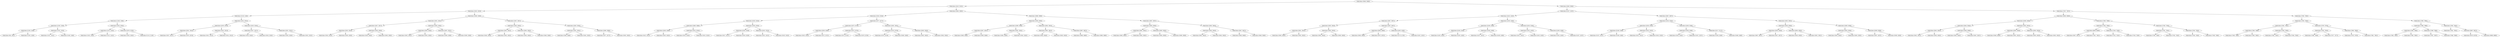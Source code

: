 digraph G{
1998921274 [label="Node{data=[3949, 3949]}"]
1998921274 -> 1494119640
1494119640 [label="Node{data=[3410, 3410]}"]
1494119640 -> 1904937645
1904937645 [label="Node{data=[2923, 2923]}"]
1904937645 -> 1432785955
1432785955 [label="Node{data=[2158, 2158]}"]
1432785955 -> 174949499
174949499 [label="Node{data=[1349, 1349]}"]
174949499 -> 544180570
544180570 [label="Node{data=[1330, 1330]}"]
544180570 -> 160969112
160969112 [label="Node{data=[1328, 1328]}"]
160969112 -> 1748925188
1748925188 [label="Node{data=[841, 841]}"]
160969112 -> 244737060
244737060 [label="Node{data=[1329, 1329]}"]
544180570 -> 1391397365
1391397365 [label="Node{data=[1332, 1332]}"]
1391397365 -> 439613121
439613121 [label="Node{data=[1331, 1331]}"]
1391397365 -> 21907672
21907672 [label="Node{data=[1348, 1348]}"]
174949499 -> 1019521937
1019521937 [label="Node{data=[2033, 2033]}"]
1019521937 -> 382647645
382647645 [label="Node{data=[1410, 1410]}"]
382647645 -> 332317883
332317883 [label="Node{data=[1350, 1350]}"]
382647645 -> 1614108306
1614108306 [label="Node{data=[1415, 1415]}"]
1019521937 -> 2033508646
2033508646 [label="Node{data=[2078, 2078]}"]
2033508646 -> 443780872
443780872 [label="Node{data=[2053, 2053]}"]
2033508646 -> 2138926049
2138926049 [label="Node{data=[2119, 2119]}"]
1432785955 -> 892740442
892740442 [label="Node{data=[2915, 2915]}"]
892740442 -> 1800788235
1800788235 [label="Node{data=[2879, 2879]}"]
1800788235 -> 1834483878
1834483878 [label="Node{data=[2841, 2841]}"]
1834483878 -> 2045664399
2045664399 [label="Node{data=[2827, 2827]}"]
1834483878 -> 2110163995
2110163995 [label="Node{data=[2870, 2870]}"]
1800788235 -> 941530921
941530921 [label="Node{data=[2913, 2913]}"]
941530921 -> 359593404
359593404 [label="Node{data=[2912, 2912]}"]
941530921 -> 510646714
510646714 [label="Node{data=[2914, 2914]}"]
892740442 -> 1468016696
1468016696 [label="Node{data=[2919, 2919]}"]
1468016696 -> 464196150
464196150 [label="Node{data=[2917, 2917]}"]
464196150 -> 2030753770
2030753770 [label="Node{data=[2916, 2916]}"]
464196150 -> 432563064
432563064 [label="Node{data=[2918, 2918]}"]
1468016696 -> 1331648913
1331648913 [label="Node{data=[2921, 2921]}"]
1331648913 -> 212261102
212261102 [label="Node{data=[2920, 2920]}"]
1331648913 -> 599583511
599583511 [label="Node{data=[2922, 2922]}"]
1904937645 -> 2041941947
2041941947 [label="Node{data=[2939, 2939]}"]
2041941947 -> 1276363469
1276363469 [label="Node{data=[2931, 2931]}"]
1276363469 -> 1984430601
1984430601 [label="Node{data=[2927, 2927]}"]
1984430601 -> 854113156
854113156 [label="Node{data=[2925, 2925]}"]
854113156 -> 1744118325
1744118325 [label="Node{data=[2924, 2924]}"]
854113156 -> 891457964
891457964 [label="Node{data=[2926, 2926]}"]
1984430601 -> 55346507
55346507 [label="Node{data=[2929, 2929]}"]
55346507 -> 1947150909
1947150909 [label="Node{data=[2928, 2928]}"]
55346507 -> 983910915
983910915 [label="Node{data=[2930, 2930]}"]
1276363469 -> 455807754
455807754 [label="Node{data=[2935, 2935]}"]
455807754 -> 2083171321
2083171321 [label="Node{data=[2933, 2933]}"]
2083171321 -> 1903769731
1903769731 [label="Node{data=[2932, 2932]}"]
2083171321 -> 1637650941
1637650941 [label="Node{data=[2934, 2934]}"]
455807754 -> 577531271
577531271 [label="Node{data=[2937, 2937]}"]
577531271 -> 187727696
187727696 [label="Node{data=[2936, 2936]}"]
577531271 -> 859169685
859169685 [label="Node{data=[2938, 2938]}"]
2041941947 -> 916692855
916692855 [label="Node{data=[2947, 2947]}"]
916692855 -> 2011352177
2011352177 [label="Node{data=[2943, 2943]}"]
2011352177 -> 2141255458
2141255458 [label="Node{data=[2941, 2941]}"]
2141255458 -> 1670744584
1670744584 [label="Node{data=[2940, 2940]}"]
2141255458 -> 1239935274
1239935274 [label="Node{data=[2942, 2942]}"]
2011352177 -> 671560995
671560995 [label="Node{data=[2945, 2945]}"]
671560995 -> 1357307622
1357307622 [label="Node{data=[2944, 2944]}"]
671560995 -> 527227704
527227704 [label="Node{data=[2946, 2946]}"]
916692855 -> 1765068614
1765068614 [label="Node{data=[2953, 2953]}"]
1765068614 -> 2014007662
2014007662 [label="Node{data=[2951, 2951]}"]
2014007662 -> 511484263
511484263 [label="Node{data=[2948, 2948]}"]
2014007662 -> 1739590795
1739590795 [label="Node{data=[2952, 2952]}"]
1765068614 -> 682734020
682734020 [label="Node{data=[2990, 2990]}"]
682734020 -> 169022877
169022877 [label="Node{data=[2977, 2977]}"]
682734020 -> 1906309665
1906309665 [label="Node{data=[3392, 3392]}"]
1494119640 -> 380396749
380396749 [label="Node{data=[3585, 3585]}"]
380396749 -> 859228237
859228237 [label="Node{data=[3534, 3534]}"]
859228237 -> 555457611
555457611 [label="Node{data=[3526, 3526]}"]
555457611 -> 794502331
794502331 [label="Node{data=[3489, 3489]}"]
794502331 -> 1520740241
1520740241 [label="Node{data=[3436, 3436]}"]
1520740241 -> 1607825448
1607825448 [label="Node{data=[3422, 3422]}"]
1520740241 -> 584142429
584142429 [label="Node{data=[3453, 3453]}"]
794502331 -> 1415174208
1415174208 [label="Node{data=[3524, 3524]}"]
1415174208 -> 733898101
733898101 [label="Node{data=[3520, 3520]}"]
1415174208 -> 1600015378
1600015378 [label="Node{data=[3525, 3525]}"]
555457611 -> 2010468866
2010468866 [label="Node{data=[3530, 3530]}"]
2010468866 -> 1842614112
1842614112 [label="Node{data=[3528, 3528]}"]
1842614112 -> 899242594
899242594 [label="Node{data=[3527, 3527]}"]
1842614112 -> 411741727
411741727 [label="Node{data=[3529, 3529]}"]
2010468866 -> 1167243854
1167243854 [label="Node{data=[3532, 3532]}"]
1167243854 -> 149947027
149947027 [label="Node{data=[3531, 3531]}"]
1167243854 -> 2009400229
2009400229 [label="Node{data=[3533, 3533]}"]
859228237 -> 988979476
988979476 [label="Node{data=[3577, 3577]}"]
988979476 -> 1793211598
1793211598 [label="Node{data=[3573, 3573]}"]
1793211598 -> 1653497755
1653497755 [label="Node{data=[3536, 3536]}"]
1653497755 -> 1024041028
1024041028 [label="Node{data=[3535, 3535]}"]
1653497755 -> 316431600
316431600 [label="Node{data=[3572, 3572]}"]
1793211598 -> 1763907113
1763907113 [label="Node{data=[3575, 3575]}"]
1763907113 -> 2034368017
2034368017 [label="Node{data=[3574, 3574]}"]
1763907113 -> 154823421
154823421 [label="Node{data=[3576, 3576]}"]
988979476 -> 2045877494
2045877494 [label="Node{data=[3581, 3581]}"]
2045877494 -> 143810495
143810495 [label="Node{data=[3579, 3579]}"]
143810495 -> 2127923658
2127923658 [label="Node{data=[3578, 3578]}"]
143810495 -> 618817903
618817903 [label="Node{data=[3580, 3580]}"]
2045877494 -> 1359042345
1359042345 [label="Node{data=[3583, 3583]}"]
1359042345 -> 1265927441
1265927441 [label="Node{data=[3582, 3582]}"]
1359042345 -> 423485036
423485036 [label="Node{data=[3584, 3584]}"]
380396749 -> 782460213
782460213 [label="Node{data=[3899, 3899]}"]
782460213 -> 1975568343
1975568343 [label="Node{data=[3593, 3593]}"]
1975568343 -> 452167795
452167795 [label="Node{data=[3589, 3589]}"]
452167795 -> 1842015231
1842015231 [label="Node{data=[3587, 3587]}"]
1842015231 -> 1484104126
1484104126 [label="Node{data=[3586, 3586]}"]
1842015231 -> 729295640
729295640 [label="Node{data=[3588, 3588]}"]
452167795 -> 768515604
768515604 [label="Node{data=[3591, 3591]}"]
768515604 -> 392236353
392236353 [label="Node{data=[3590, 3590]}"]
768515604 -> 1659647554
1659647554 [label="Node{data=[3592, 3592]}"]
1975568343 -> 145158636
145158636 [label="Node{data=[3842, 3842]}"]
145158636 -> 1363275986
1363275986 [label="Node{data=[3801, 3801]}"]
1363275986 -> 1322640574
1322640574 [label="Node{data=[3640, 3640]}"]
1363275986 -> 1300796672
1300796672 [label="Node{data=[3826, 3826]}"]
145158636 -> 1922966732
1922966732 [label="Node{data=[3897, 3897]}"]
1922966732 -> 747081005
747081005 [label="Node{data=[3896, 3896]}"]
1922966732 -> 1301707799
1301707799 [label="Node{data=[3898, 3898]}"]
782460213 -> 1153417264
1153417264 [label="Node{data=[3907, 3907]}"]
1153417264 -> 1199846447
1199846447 [label="Node{data=[3903, 3903]}"]
1199846447 -> 1476011799
1476011799 [label="Node{data=[3901, 3901]}"]
1476011799 -> 695377723
695377723 [label="Node{data=[3900, 3900]}"]
1476011799 -> 326530149
326530149 [label="Node{data=[3902, 3902]}"]
1199846447 -> 1974804328
1974804328 [label="Node{data=[3905, 3905]}"]
1974804328 -> 1945197654
1945197654 [label="Node{data=[3904, 3904]}"]
1974804328 -> 1313316436
1313316436 [label="Node{data=[3906, 3906]}"]
1153417264 -> 1848778405
1848778405 [label="Node{data=[3945, 3945]}"]
1848778405 -> 857805396
857805396 [label="Node{data=[3943, 3943]}"]
857805396 -> 1254882186
1254882186 [label="Node{data=[3942, 3942]}"]
857805396 -> 940341689
940341689 [label="Node{data=[3944, 3944]}"]
1848778405 -> 1186303787
1186303787 [label="Node{data=[3947, 3947]}"]
1186303787 -> 2109572635
2109572635 [label="Node{data=[3946, 3946]}"]
1186303787 -> 1757357453
1757357453 [label="Node{data=[3948, 3948]}"]
1998921274 -> 858081426
858081426 [label="Node{data=[5940, 5940]}"]
858081426 -> 1493386506
1493386506 [label="Node{data=[5187, 5187]}"]
1493386506 -> 1218420079
1218420079 [label="Node{data=[4182, 4182]}"]
1218420079 -> 1495091900
1495091900 [label="Node{data=[3957, 3957]}"]
1495091900 -> 1088813269
1088813269 [label="Node{data=[3953, 3953]}"]
1088813269 -> 59629270
59629270 [label="Node{data=[3951, 3951]}"]
59629270 -> 927817517
927817517 [label="Node{data=[3950, 3950]}"]
59629270 -> 79084498
79084498 [label="Node{data=[3952, 3952]}"]
1088813269 -> 1803212993
1803212993 [label="Node{data=[3955, 3955]}"]
1803212993 -> 116178966
116178966 [label="Node{data=[3954, 3954]}"]
1803212993 -> 1527075793
1527075793 [label="Node{data=[3956, 3956]}"]
1495091900 -> 1784417096
1784417096 [label="Node{data=[4007, 4007]}"]
1784417096 -> 1465743890
1465743890 [label="Node{data=[3959, 3959]}"]
1465743890 -> 928115871
928115871 [label="Node{data=[3958, 3958]}"]
1465743890 -> 1178319487
1178319487 [label="Node{data=[3975, 3975]}"]
1784417096 -> 1278738363
1278738363 [label="Node{data=[4180, 4180]}"]
1278738363 -> 1879478725
1879478725 [label="Node{data=[4179, 4179]}"]
1278738363 -> 1208725070
1208725070 [label="Node{data=[4181, 4181]}"]
1218420079 -> 1400380786
1400380786 [label="Node{data=[4190, 4190]}"]
1400380786 -> 541194881
541194881 [label="Node{data=[4186, 4186]}"]
541194881 -> 1678630901
1678630901 [label="Node{data=[4184, 4184]}"]
1678630901 -> 1910600932
1910600932 [label="Node{data=[4183, 4183]}"]
1678630901 -> 1658942503
1658942503 [label="Node{data=[4185, 4185]}"]
541194881 -> 1306205960
1306205960 [label="Node{data=[4188, 4188]}"]
1306205960 -> 1193509681
1193509681 [label="Node{data=[4187, 4187]}"]
1306205960 -> 1033865573
1033865573 [label="Node{data=[4189, 4189]}"]
1400380786 -> 1421247165
1421247165 [label="Node{data=[4194, 4194]}"]
1421247165 -> 1098970236
1098970236 [label="Node{data=[4192, 4192]}"]
1098970236 -> 442617206
442617206 [label="Node{data=[4191, 4191]}"]
1098970236 -> 1534372862
1534372862 [label="Node{data=[4193, 4193]}"]
1421247165 -> 993487175
993487175 [label="Node{data=[4196, 4196]}"]
993487175 -> 2102544713
2102544713 [label="Node{data=[4195, 4195]}"]
993487175 -> 1774985704
1774985704 [label="Node{data=[4197, 4197]}"]
1493386506 -> 387538036
387538036 [label="Node{data=[5807, 5807]}"]
387538036 -> 392454785
392454785 [label="Node{data=[5204, 5204]}"]
392454785 -> 2014538021
2014538021 [label="Node{data=[5200, 5200]}"]
2014538021 -> 1893258414
1893258414 [label="Node{data=[5198, 5198]}"]
1893258414 -> 763350077
763350077 [label="Node{data=[5197, 5197]}"]
1893258414 -> 431735673
431735673 [label="Node{data=[5199, 5199]}"]
2014538021 -> 2055396138
2055396138 [label="Node{data=[5202, 5202]}"]
2055396138 -> 1288244592
1288244592 [label="Node{data=[5201, 5201]}"]
2055396138 -> 528760560
528760560 [label="Node{data=[5203, 5203]}"]
392454785 -> 1491310194
1491310194 [label="Node{data=[5208, 5208]}"]
1491310194 -> 886332879
886332879 [label="Node{data=[5206, 5206]}"]
886332879 -> 812803240
812803240 [label="Node{data=[5205, 5205]}"]
886332879 -> 239058920
239058920 [label="Node{data=[5207, 5207]}"]
1491310194 -> 1252784219
1252784219 [label="Node{data=[5217, 5217]}"]
1252784219 -> 1552412388
1552412388 [label="Node{data=[5209, 5209]}"]
1252784219 -> 2146670328
2146670328 [label="Node{data=[5468, 5468]}"]
387538036 -> 205563409
205563409 [label="Node{data=[5932, 5932]}"]
205563409 -> 423423714
423423714 [label="Node{data=[5928, 5928]}"]
423423714 -> 2058343407
2058343407 [label="Node{data=[5926, 5926]}"]
2058343407 -> 420007444
420007444 [label="Node{data=[5867, 5867]}"]
2058343407 -> 275874570
275874570 [label="Node{data=[5927, 5927]}"]
423423714 -> 1858348056
1858348056 [label="Node{data=[5930, 5930]}"]
1858348056 -> 1794159236
1794159236 [label="Node{data=[5929, 5929]}"]
1858348056 -> 894937504
894937504 [label="Node{data=[5931, 5931]}"]
205563409 -> 690095571
690095571 [label="Node{data=[5936, 5936]}"]
690095571 -> 1720258571
1720258571 [label="Node{data=[5934, 5934]}"]
1720258571 -> 151190220
151190220 [label="Node{data=[5933, 5933]}"]
1720258571 -> 17844453
17844453 [label="Node{data=[5935, 5935]}"]
690095571 -> 950393225
950393225 [label="Node{data=[5938, 5938]}"]
950393225 -> 369266654
369266654 [label="Node{data=[5937, 5937]}"]
950393225 -> 147374920
147374920 [label="Node{data=[5939, 5939]}"]
858081426 -> 186447316
186447316 [label="Node{data=[7597, 7597]}"]
186447316 -> 501423279
501423279 [label="Node{data=[5956, 5956]}"]
501423279 -> 530390194
530390194 [label="Node{data=[5948, 5948]}"]
530390194 -> 1359040138
1359040138 [label="Node{data=[5944, 5944]}"]
1359040138 -> 1038066475
1038066475 [label="Node{data=[5942, 5942]}"]
1038066475 -> 953992795
953992795 [label="Node{data=[5941, 5941]}"]
1038066475 -> 1330853246
1330853246 [label="Node{data=[5943, 5943]}"]
1359040138 -> 343754496
343754496 [label="Node{data=[5946, 5946]}"]
343754496 -> 1417373791
1417373791 [label="Node{data=[5945, 5945]}"]
343754496 -> 172724885
172724885 [label="Node{data=[5947, 5947]}"]
530390194 -> 1558560359
1558560359 [label="Node{data=[5952, 5952]}"]
1558560359 -> 585017276
585017276 [label="Node{data=[5950, 5950]}"]
585017276 -> 761797160
761797160 [label="Node{data=[5949, 5949]}"]
585017276 -> 2070018602
2070018602 [label="Node{data=[5951, 5951]}"]
1558560359 -> 176584103
176584103 [label="Node{data=[5954, 5954]}"]
176584103 -> 1563611148
1563611148 [label="Node{data=[5953, 5953]}"]
176584103 -> 820394200
820394200 [label="Node{data=[5955, 5955]}"]
501423279 -> 1151476804
1151476804 [label="Node{data=[7589, 7589]}"]
1151476804 -> 2108709434
2108709434 [label="Node{data=[7494, 7494]}"]
2108709434 -> 919160624
919160624 [label="Node{data=[6638, 6638]}"]
919160624 -> 937990601
937990601 [label="Node{data=[5957, 5957]}"]
919160624 -> 1656560500
1656560500 [label="Node{data=[7491, 7491]}"]
2108709434 -> 497282195
497282195 [label="Node{data=[7540, 7540]}"]
497282195 -> 1630521552
1630521552 [label="Node{data=[7532, 7532]}"]
497282195 -> 309994477
309994477 [label="Node{data=[7559, 7559]}"]
1151476804 -> 404155501
404155501 [label="Node{data=[7593, 7593]}"]
404155501 -> 441666696
441666696 [label="Node{data=[7591, 7591]}"]
441666696 -> 94727770
94727770 [label="Node{data=[7590, 7590]}"]
441666696 -> 1183010888
1183010888 [label="Node{data=[7592, 7592]}"]
404155501 -> 1775876465
1775876465 [label="Node{data=[7595, 7595]}"]
1775876465 -> 1768857550
1768857550 [label="Node{data=[7594, 7594]}"]
1775876465 -> 1192753927
1192753927 [label="Node{data=[7596, 7596]}"]
186447316 -> 466285245
466285245 [label="Node{data=[7982, 7982]}"]
466285245 -> 1073533572
1073533572 [label="Node{data=[7605, 7605]}"]
1073533572 -> 577874522
577874522 [label="Node{data=[7601, 7601]}"]
577874522 -> 1522967248
1522967248 [label="Node{data=[7599, 7599]}"]
1522967248 -> 383118383
383118383 [label="Node{data=[7598, 7598]}"]
1522967248 -> 1331983491
1331983491 [label="Node{data=[7600, 7600]}"]
577874522 -> 1625830479
1625830479 [label="Node{data=[7603, 7603]}"]
1625830479 -> 257411744
257411744 [label="Node{data=[7602, 7602]}"]
1625830479 -> 911928305
911928305 [label="Node{data=[7604, 7604]}"]
1073533572 -> 1517703637
1517703637 [label="Node{data=[7978, 7978]}"]
1517703637 -> 2065521816
2065521816 [label="Node{data=[7655, 7655]}"]
2065521816 -> 1252957073
1252957073 [label="Node{data=[7606, 7606]}"]
2065521816 -> 734717014
734717014 [label="Node{data=[7977, 7977]}"]
1517703637 -> 1138421763
1138421763 [label="Node{data=[7980, 7980]}"]
1138421763 -> 1387437436
1387437436 [label="Node{data=[7979, 7979]}"]
1138421763 -> 1820255912
1820255912 [label="Node{data=[7981, 7981]}"]
466285245 -> 275404581
275404581 [label="Node{data=[7990, 7990]}"]
275404581 -> 77920195
77920195 [label="Node{data=[7986, 7986]}"]
77920195 -> 1119605590
1119605590 [label="Node{data=[7984, 7984]}"]
1119605590 -> 1500198415
1500198415 [label="Node{data=[7983, 7983]}"]
1119605590 -> 461013368
461013368 [label="Node{data=[7985, 7985]}"]
77920195 -> 943945531
943945531 [label="Node{data=[7988, 7988]}"]
943945531 -> 620638726
620638726 [label="Node{data=[7987, 7987]}"]
943945531 -> 614839256
614839256 [label="Node{data=[7989, 7989]}"]
275404581 -> 1796966261
1796966261 [label="Node{data=[7992, 7992]}"]
1796966261 -> 1220726658
1220726658 [label="Node{data=[7991, 7991]}"]
1796966261 -> 502905502
502905502 [label="Node{data=[8907, 8907]}"]
502905502 -> 348905866
348905866 [label="Node{data=[8578, 8578]}"]
502905502 -> 601685065
601685065 [label="Node{data=[8998, 8998]}"]
}